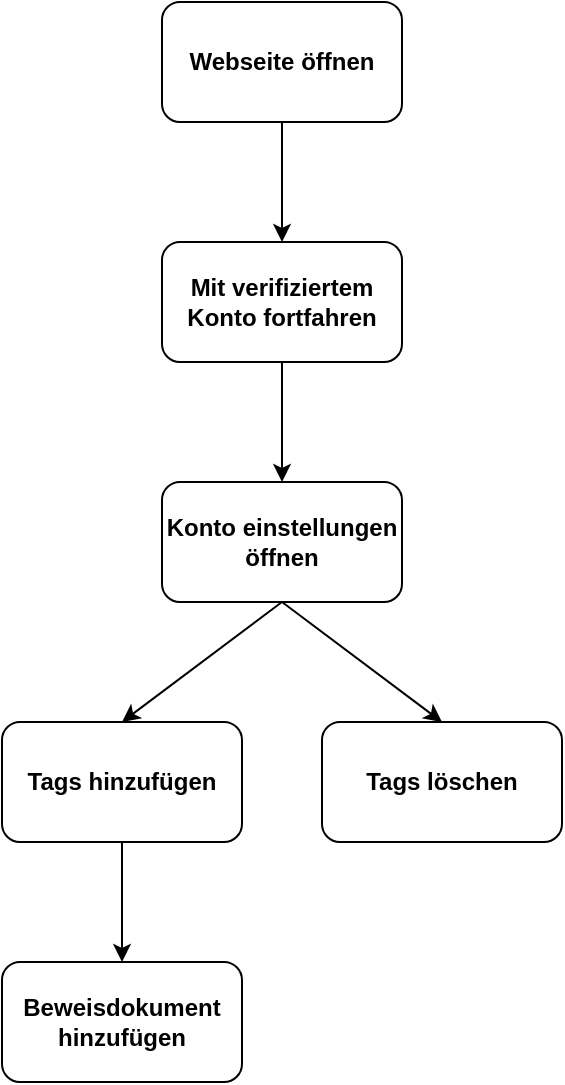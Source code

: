 <mxfile version="23.1.6" type="device">
  <diagram name="Page-1" id="AHARCTybtVZqEhIPzndx">
    <mxGraphModel dx="691" dy="382" grid="1" gridSize="10" guides="1" tooltips="1" connect="1" arrows="1" fold="1" page="1" pageScale="1" pageWidth="850" pageHeight="1100" math="0" shadow="0">
      <root>
        <mxCell id="0" />
        <mxCell id="1" parent="0" />
        <mxCell id="EoqDqFKOhqVpDuft7ZOQ-1" value="Webseite öffnen" style="rounded=1;whiteSpace=wrap;html=1;fontStyle=1" vertex="1" parent="1">
          <mxGeometry x="240" y="320" width="120" height="60" as="geometry" />
        </mxCell>
        <mxCell id="EoqDqFKOhqVpDuft7ZOQ-2" value="Mit verifiziertem Konto fortfahren" style="rounded=1;whiteSpace=wrap;html=1;fontStyle=1" vertex="1" parent="1">
          <mxGeometry x="240" y="440" width="120" height="60" as="geometry" />
        </mxCell>
        <mxCell id="EoqDqFKOhqVpDuft7ZOQ-3" value="" style="endArrow=classic;html=1;rounded=0;fontStyle=1" edge="1" parent="1" source="EoqDqFKOhqVpDuft7ZOQ-1" target="EoqDqFKOhqVpDuft7ZOQ-2">
          <mxGeometry width="50" height="50" relative="1" as="geometry">
            <mxPoint x="410" y="360" as="sourcePoint" />
            <mxPoint x="370" y="360" as="targetPoint" />
            <Array as="points" />
          </mxGeometry>
        </mxCell>
        <mxCell id="EoqDqFKOhqVpDuft7ZOQ-4" value="Konto einstellungen&lt;br&gt;öffnen" style="rounded=1;whiteSpace=wrap;html=1;fontStyle=1" vertex="1" parent="1">
          <mxGeometry x="240" y="560" width="120" height="60" as="geometry" />
        </mxCell>
        <mxCell id="EoqDqFKOhqVpDuft7ZOQ-5" value="" style="endArrow=classic;html=1;rounded=0;fontStyle=1;exitX=0.5;exitY=1;exitDx=0;exitDy=0;" edge="1" parent="1" source="EoqDqFKOhqVpDuft7ZOQ-2" target="EoqDqFKOhqVpDuft7ZOQ-4">
          <mxGeometry width="50" height="50" relative="1" as="geometry">
            <mxPoint x="410" y="550" as="sourcePoint" />
            <mxPoint x="410" y="610" as="targetPoint" />
            <Array as="points" />
          </mxGeometry>
        </mxCell>
        <mxCell id="EoqDqFKOhqVpDuft7ZOQ-6" value="Tags hinzufügen" style="rounded=1;whiteSpace=wrap;html=1;fontStyle=1" vertex="1" parent="1">
          <mxGeometry x="160" y="680" width="120" height="60" as="geometry" />
        </mxCell>
        <mxCell id="EoqDqFKOhqVpDuft7ZOQ-7" value="" style="endArrow=classic;html=1;rounded=0;fontStyle=1;exitX=0.5;exitY=1;exitDx=0;exitDy=0;entryX=0.5;entryY=0;entryDx=0;entryDy=0;" edge="1" parent="1" source="EoqDqFKOhqVpDuft7ZOQ-4" target="EoqDqFKOhqVpDuft7ZOQ-6">
          <mxGeometry width="50" height="50" relative="1" as="geometry">
            <mxPoint x="390" y="660" as="sourcePoint" />
            <mxPoint x="390" y="720" as="targetPoint" />
            <Array as="points" />
          </mxGeometry>
        </mxCell>
        <mxCell id="EoqDqFKOhqVpDuft7ZOQ-8" value="Tags löschen" style="rounded=1;whiteSpace=wrap;html=1;fontStyle=1" vertex="1" parent="1">
          <mxGeometry x="320" y="680" width="120" height="60" as="geometry" />
        </mxCell>
        <mxCell id="EoqDqFKOhqVpDuft7ZOQ-9" value="" style="endArrow=classic;html=1;rounded=0;fontStyle=1;entryX=0.5;entryY=0;entryDx=0;entryDy=0;" edge="1" parent="1" target="EoqDqFKOhqVpDuft7ZOQ-8">
          <mxGeometry width="50" height="50" relative="1" as="geometry">
            <mxPoint x="300" y="620" as="sourcePoint" />
            <mxPoint x="240" y="700" as="targetPoint" />
            <Array as="points" />
          </mxGeometry>
        </mxCell>
        <mxCell id="EoqDqFKOhqVpDuft7ZOQ-10" value="Beweisdokument hinzufügen" style="rounded=1;whiteSpace=wrap;html=1;fontStyle=1" vertex="1" parent="1">
          <mxGeometry x="160" y="800" width="120" height="60" as="geometry" />
        </mxCell>
        <mxCell id="EoqDqFKOhqVpDuft7ZOQ-11" value="" style="endArrow=classic;html=1;rounded=0;fontStyle=1;exitX=0.5;exitY=1;exitDx=0;exitDy=0;entryX=0.5;entryY=0;entryDx=0;entryDy=0;" edge="1" parent="1" source="EoqDqFKOhqVpDuft7ZOQ-6" target="EoqDqFKOhqVpDuft7ZOQ-10">
          <mxGeometry width="50" height="50" relative="1" as="geometry">
            <mxPoint x="310" y="770" as="sourcePoint" />
            <mxPoint x="230" y="830" as="targetPoint" />
            <Array as="points" />
          </mxGeometry>
        </mxCell>
      </root>
    </mxGraphModel>
  </diagram>
</mxfile>
